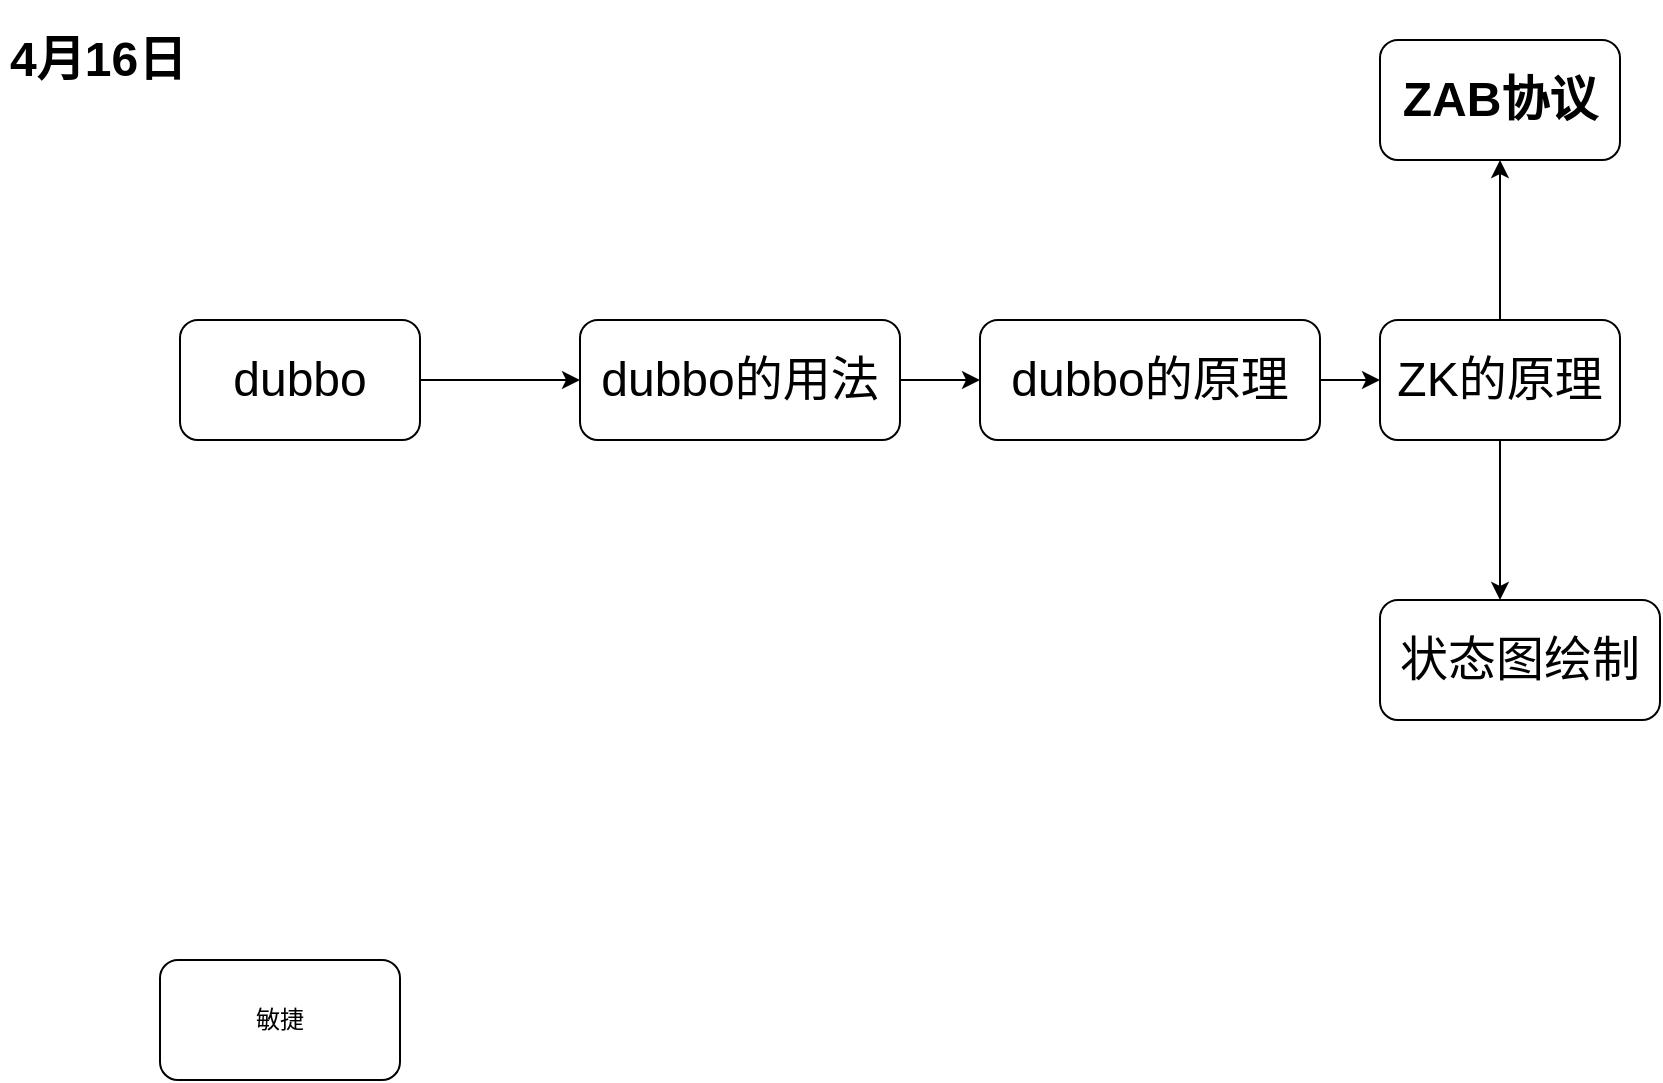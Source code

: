 <mxfile version="10.6.2" type="device"><diagram id="oVafKxZuOsHcIluwij0H" name="第 1 页"><mxGraphModel dx="1010" dy="1802" grid="1" gridSize="10" guides="1" tooltips="1" connect="1" arrows="1" fold="1" page="1" pageScale="1" pageWidth="827" pageHeight="1169" math="0" shadow="0"><root><mxCell id="0"/><mxCell id="1" parent="0"/><mxCell id="cw054OOPwmvata3xrH84-3" value="" style="edgeStyle=orthogonalEdgeStyle;rounded=0;orthogonalLoop=1;jettySize=auto;html=1;" edge="1" parent="1" source="cw054OOPwmvata3xrH84-1" target="cw054OOPwmvata3xrH84-2"><mxGeometry relative="1" as="geometry"/></mxCell><mxCell id="cw054OOPwmvata3xrH84-1" value="&lt;font style=&quot;font-size: 24px&quot;&gt;dubbo&lt;/font&gt;" style="rounded=1;whiteSpace=wrap;html=1;" vertex="1" parent="1"><mxGeometry x="210" y="150" width="120" height="60" as="geometry"/></mxCell><mxCell id="cw054OOPwmvata3xrH84-5" value="" style="edgeStyle=orthogonalEdgeStyle;rounded=0;orthogonalLoop=1;jettySize=auto;html=1;" edge="1" parent="1" source="cw054OOPwmvata3xrH84-2" target="cw054OOPwmvata3xrH84-4"><mxGeometry relative="1" as="geometry"/></mxCell><mxCell id="cw054OOPwmvata3xrH84-2" value="&lt;font style=&quot;font-size: 24px&quot;&gt;dubbo的用法&lt;/font&gt;" style="rounded=1;whiteSpace=wrap;html=1;" vertex="1" parent="1"><mxGeometry x="410" y="150" width="160" height="60" as="geometry"/></mxCell><mxCell id="cw054OOPwmvata3xrH84-7" value="" style="edgeStyle=orthogonalEdgeStyle;rounded=0;orthogonalLoop=1;jettySize=auto;html=1;" edge="1" parent="1" source="cw054OOPwmvata3xrH84-4" target="cw054OOPwmvata3xrH84-6"><mxGeometry relative="1" as="geometry"/></mxCell><mxCell id="cw054OOPwmvata3xrH84-4" value="&lt;font style=&quot;font-size: 24px&quot;&gt;dubbo的原理&lt;/font&gt;" style="rounded=1;whiteSpace=wrap;html=1;" vertex="1" parent="1"><mxGeometry x="610" y="150" width="170" height="60" as="geometry"/></mxCell><mxCell id="cw054OOPwmvata3xrH84-9" value="" style="edgeStyle=orthogonalEdgeStyle;rounded=0;orthogonalLoop=1;jettySize=auto;html=1;" edge="1" parent="1" source="cw054OOPwmvata3xrH84-6" target="cw054OOPwmvata3xrH84-8"><mxGeometry relative="1" as="geometry"/></mxCell><mxCell id="cw054OOPwmvata3xrH84-13" value="" style="edgeStyle=orthogonalEdgeStyle;rounded=0;orthogonalLoop=1;jettySize=auto;html=1;" edge="1" parent="1" source="cw054OOPwmvata3xrH84-6" target="cw054OOPwmvata3xrH84-12"><mxGeometry relative="1" as="geometry"><Array as="points"><mxPoint x="870" y="270"/><mxPoint x="870" y="270"/></Array></mxGeometry></mxCell><mxCell id="cw054OOPwmvata3xrH84-6" value="&lt;font style=&quot;font-size: 24px&quot;&gt;ZK的原理&lt;/font&gt;" style="rounded=1;whiteSpace=wrap;html=1;" vertex="1" parent="1"><mxGeometry x="810" y="150" width="120" height="60" as="geometry"/></mxCell><mxCell id="cw054OOPwmvata3xrH84-12" value="&lt;span style=&quot;font-size: 24px&quot;&gt;状态图绘制&lt;/span&gt;" style="rounded=1;whiteSpace=wrap;html=1;" vertex="1" parent="1"><mxGeometry x="810" y="290" width="140" height="60" as="geometry"/></mxCell><mxCell id="cw054OOPwmvata3xrH84-8" value="&lt;h1&gt;ZAB协议&lt;/h1&gt;" style="rounded=1;whiteSpace=wrap;html=1;" vertex="1" parent="1"><mxGeometry x="810" y="10" width="120" height="60" as="geometry"/></mxCell><mxCell id="cw054OOPwmvata3xrH84-14" value="&lt;h1&gt;4月16日&lt;/h1&gt;" style="text;html=1;strokeColor=none;fillColor=none;spacing=5;spacingTop=-20;whiteSpace=wrap;overflow=hidden;rounded=0;" vertex="1" parent="1"><mxGeometry x="120" width="190" height="120" as="geometry"/></mxCell><mxCell id="cw054OOPwmvata3xrH84-15" value="敏捷" style="rounded=1;whiteSpace=wrap;html=1;" vertex="1" parent="1"><mxGeometry x="200" y="470" width="120" height="60" as="geometry"/></mxCell></root></mxGraphModel></diagram></mxfile>
